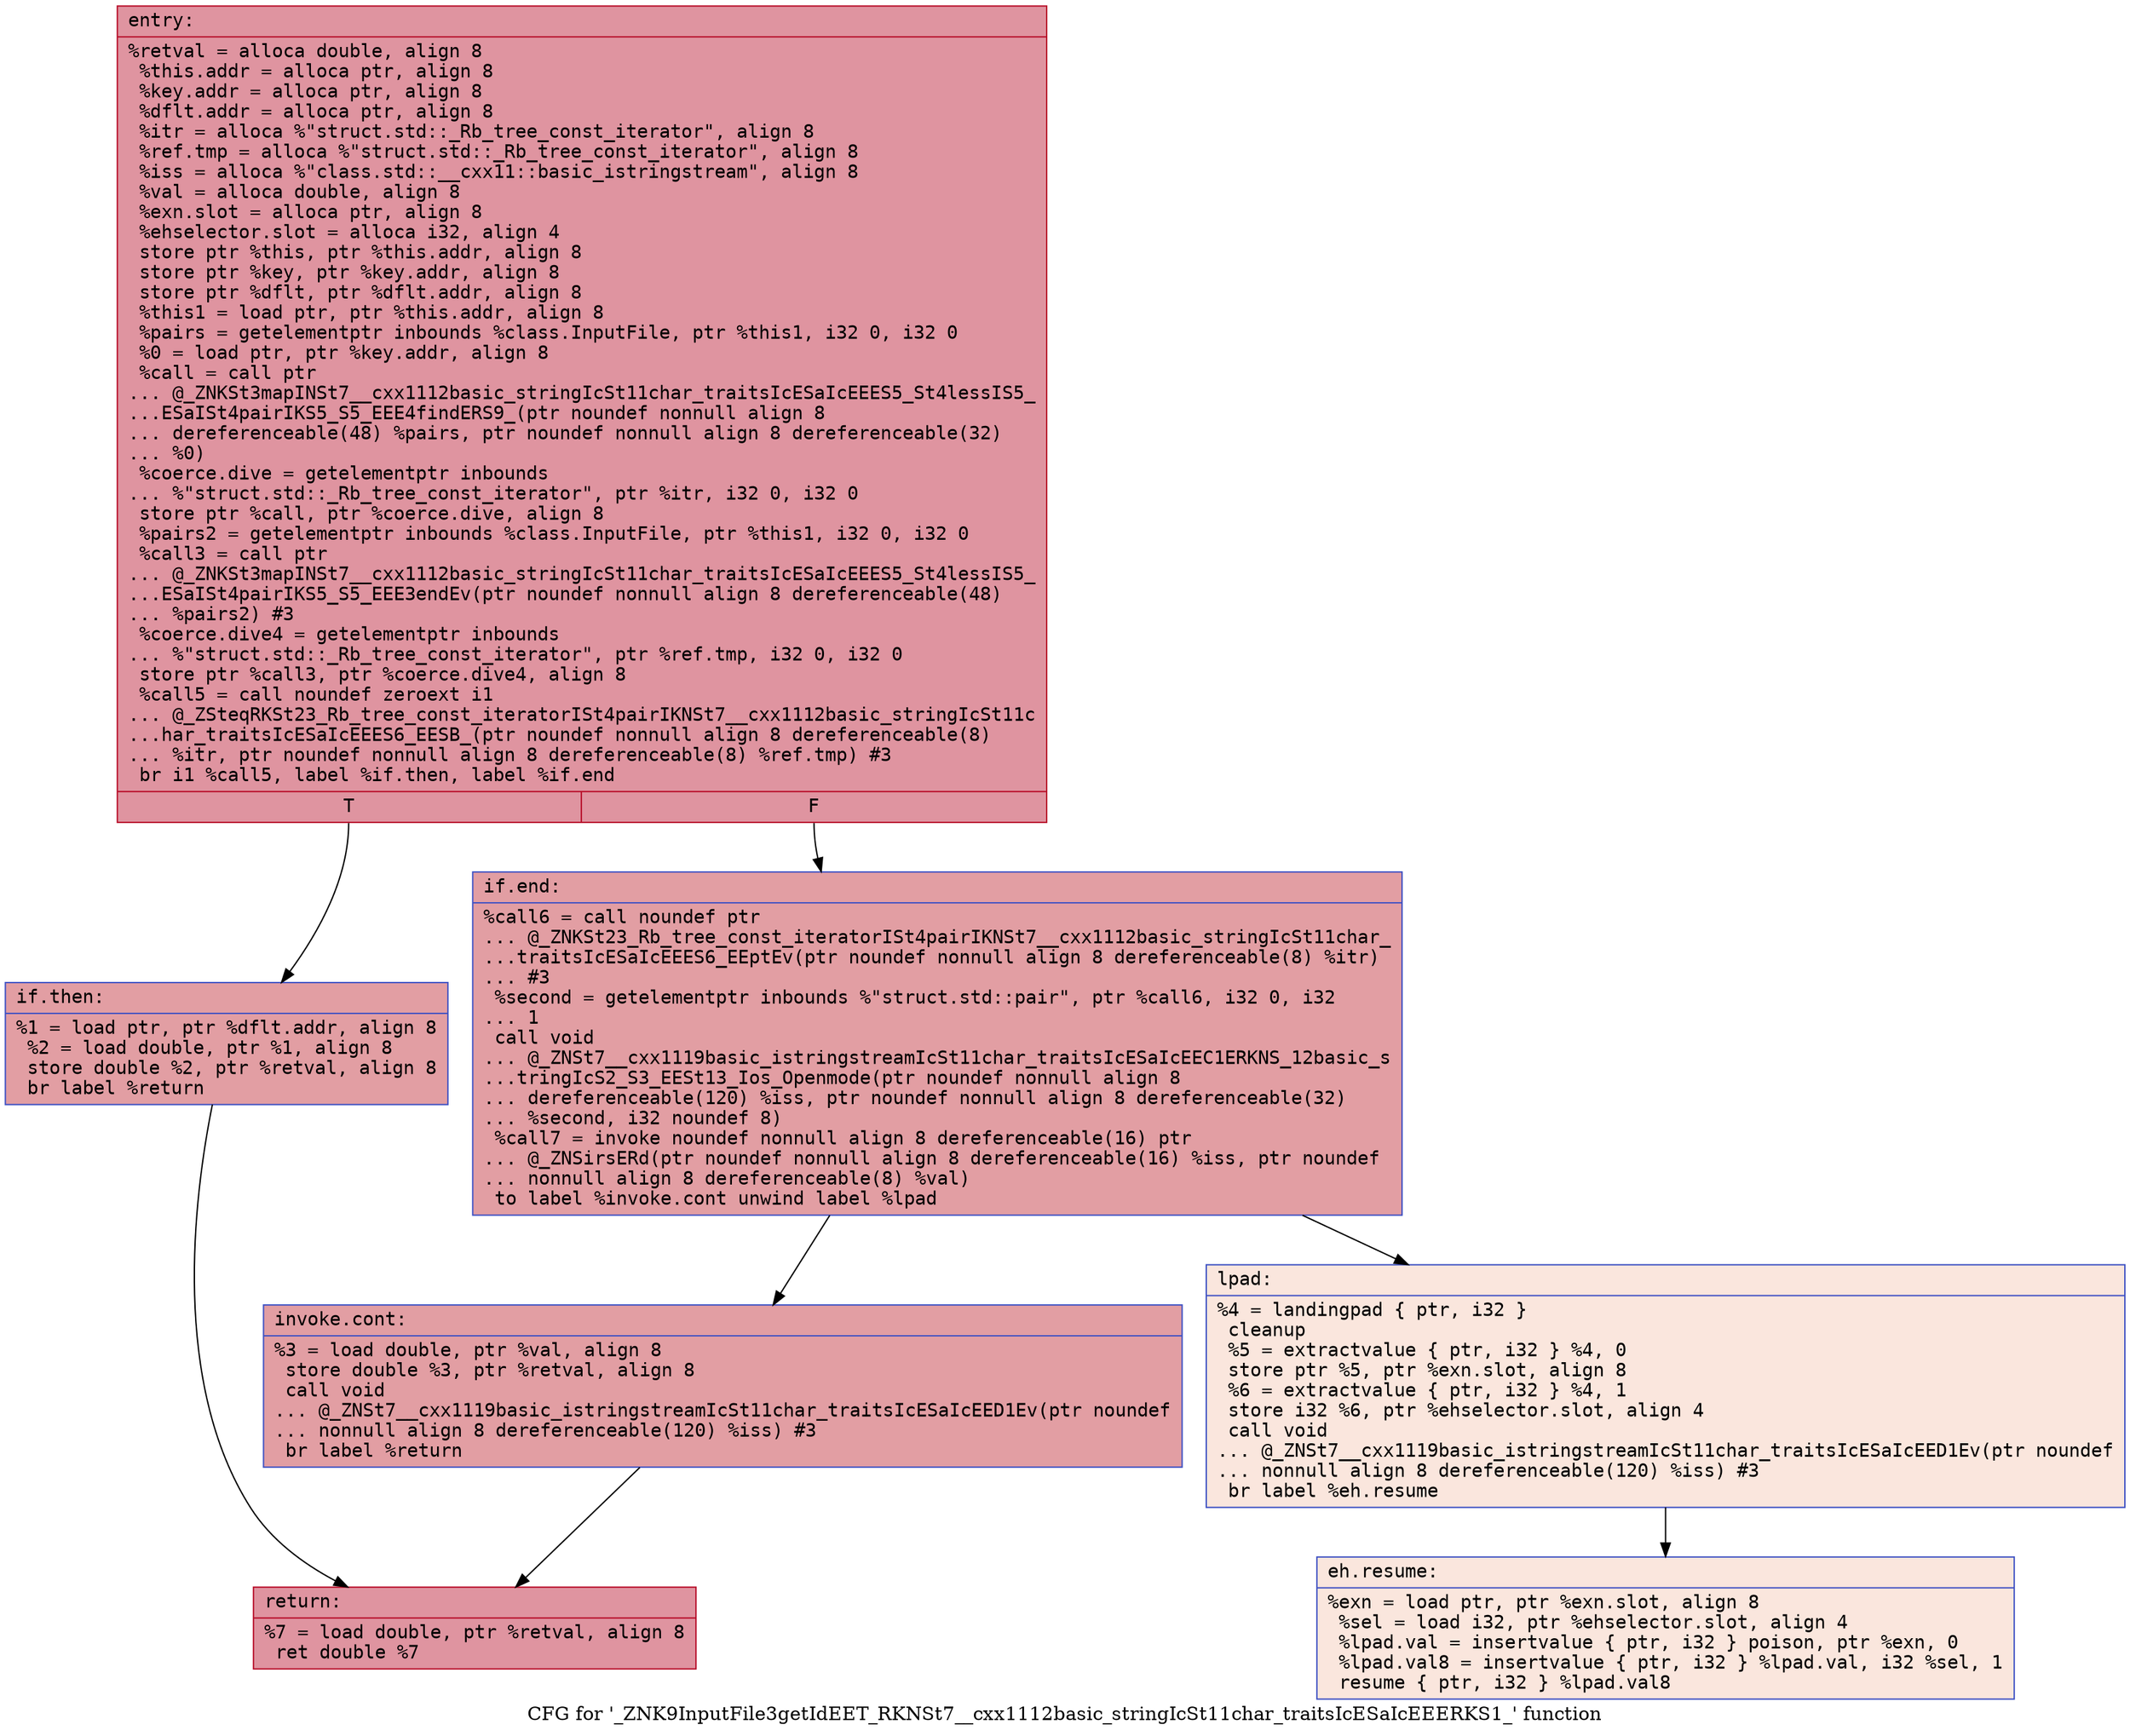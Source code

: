 digraph "CFG for '_ZNK9InputFile3getIdEET_RKNSt7__cxx1112basic_stringIcSt11char_traitsIcESaIcEEERKS1_' function" {
	label="CFG for '_ZNK9InputFile3getIdEET_RKNSt7__cxx1112basic_stringIcSt11char_traitsIcESaIcEEERKS1_' function";

	Node0x55cf47c250a0 [shape=record,color="#b70d28ff", style=filled, fillcolor="#b70d2870" fontname="Courier",label="{entry:\l|  %retval = alloca double, align 8\l  %this.addr = alloca ptr, align 8\l  %key.addr = alloca ptr, align 8\l  %dflt.addr = alloca ptr, align 8\l  %itr = alloca %\"struct.std::_Rb_tree_const_iterator\", align 8\l  %ref.tmp = alloca %\"struct.std::_Rb_tree_const_iterator\", align 8\l  %iss = alloca %\"class.std::__cxx11::basic_istringstream\", align 8\l  %val = alloca double, align 8\l  %exn.slot = alloca ptr, align 8\l  %ehselector.slot = alloca i32, align 4\l  store ptr %this, ptr %this.addr, align 8\l  store ptr %key, ptr %key.addr, align 8\l  store ptr %dflt, ptr %dflt.addr, align 8\l  %this1 = load ptr, ptr %this.addr, align 8\l  %pairs = getelementptr inbounds %class.InputFile, ptr %this1, i32 0, i32 0\l  %0 = load ptr, ptr %key.addr, align 8\l  %call = call ptr\l... @_ZNKSt3mapINSt7__cxx1112basic_stringIcSt11char_traitsIcESaIcEEES5_St4lessIS5_\l...ESaISt4pairIKS5_S5_EEE4findERS9_(ptr noundef nonnull align 8\l... dereferenceable(48) %pairs, ptr noundef nonnull align 8 dereferenceable(32)\l... %0)\l  %coerce.dive = getelementptr inbounds\l... %\"struct.std::_Rb_tree_const_iterator\", ptr %itr, i32 0, i32 0\l  store ptr %call, ptr %coerce.dive, align 8\l  %pairs2 = getelementptr inbounds %class.InputFile, ptr %this1, i32 0, i32 0\l  %call3 = call ptr\l... @_ZNKSt3mapINSt7__cxx1112basic_stringIcSt11char_traitsIcESaIcEEES5_St4lessIS5_\l...ESaISt4pairIKS5_S5_EEE3endEv(ptr noundef nonnull align 8 dereferenceable(48)\l... %pairs2) #3\l  %coerce.dive4 = getelementptr inbounds\l... %\"struct.std::_Rb_tree_const_iterator\", ptr %ref.tmp, i32 0, i32 0\l  store ptr %call3, ptr %coerce.dive4, align 8\l  %call5 = call noundef zeroext i1\l... @_ZSteqRKSt23_Rb_tree_const_iteratorISt4pairIKNSt7__cxx1112basic_stringIcSt11c\l...har_traitsIcESaIcEEES6_EESB_(ptr noundef nonnull align 8 dereferenceable(8)\l... %itr, ptr noundef nonnull align 8 dereferenceable(8) %ref.tmp) #3\l  br i1 %call5, label %if.then, label %if.end\l|{<s0>T|<s1>F}}"];
	Node0x55cf47c250a0:s0 -> Node0x55cf47c26520[tooltip="entry -> if.then\nProbability 50.00%" ];
	Node0x55cf47c250a0:s1 -> Node0x55cf47c26570[tooltip="entry -> if.end\nProbability 50.00%" ];
	Node0x55cf47c26520 [shape=record,color="#3d50c3ff", style=filled, fillcolor="#be242e70" fontname="Courier",label="{if.then:\l|  %1 = load ptr, ptr %dflt.addr, align 8\l  %2 = load double, ptr %1, align 8\l  store double %2, ptr %retval, align 8\l  br label %return\l}"];
	Node0x55cf47c26520 -> Node0x55cf47c26730[tooltip="if.then -> return\nProbability 100.00%" ];
	Node0x55cf47c26570 [shape=record,color="#3d50c3ff", style=filled, fillcolor="#be242e70" fontname="Courier",label="{if.end:\l|  %call6 = call noundef ptr\l... @_ZNKSt23_Rb_tree_const_iteratorISt4pairIKNSt7__cxx1112basic_stringIcSt11char_\l...traitsIcESaIcEEES6_EEptEv(ptr noundef nonnull align 8 dereferenceable(8) %itr)\l... #3\l  %second = getelementptr inbounds %\"struct.std::pair\", ptr %call6, i32 0, i32\l... 1\l  call void\l... @_ZNSt7__cxx1119basic_istringstreamIcSt11char_traitsIcESaIcEEC1ERKNS_12basic_s\l...tringIcS2_S3_EESt13_Ios_Openmode(ptr noundef nonnull align 8\l... dereferenceable(120) %iss, ptr noundef nonnull align 8 dereferenceable(32)\l... %second, i32 noundef 8)\l  %call7 = invoke noundef nonnull align 8 dereferenceable(16) ptr\l... @_ZNSirsERd(ptr noundef nonnull align 8 dereferenceable(16) %iss, ptr noundef\l... nonnull align 8 dereferenceable(8) %val)\l          to label %invoke.cont unwind label %lpad\l}"];
	Node0x55cf47c26570 -> Node0x55cf47c26dd0[tooltip="if.end -> invoke.cont\nProbability 100.00%" ];
	Node0x55cf47c26570 -> Node0x55cf47c26e20[tooltip="if.end -> lpad\nProbability 0.00%" ];
	Node0x55cf47c26dd0 [shape=record,color="#3d50c3ff", style=filled, fillcolor="#be242e70" fontname="Courier",label="{invoke.cont:\l|  %3 = load double, ptr %val, align 8\l  store double %3, ptr %retval, align 8\l  call void\l... @_ZNSt7__cxx1119basic_istringstreamIcSt11char_traitsIcESaIcEED1Ev(ptr noundef\l... nonnull align 8 dereferenceable(120) %iss) #3\l  br label %return\l}"];
	Node0x55cf47c26dd0 -> Node0x55cf47c26730[tooltip="invoke.cont -> return\nProbability 100.00%" ];
	Node0x55cf47c26e20 [shape=record,color="#3d50c3ff", style=filled, fillcolor="#f3c7b170" fontname="Courier",label="{lpad:\l|  %4 = landingpad \{ ptr, i32 \}\l          cleanup\l  %5 = extractvalue \{ ptr, i32 \} %4, 0\l  store ptr %5, ptr %exn.slot, align 8\l  %6 = extractvalue \{ ptr, i32 \} %4, 1\l  store i32 %6, ptr %ehselector.slot, align 4\l  call void\l... @_ZNSt7__cxx1119basic_istringstreamIcSt11char_traitsIcESaIcEED1Ev(ptr noundef\l... nonnull align 8 dereferenceable(120) %iss) #3\l  br label %eh.resume\l}"];
	Node0x55cf47c26e20 -> Node0x55cf47c27080[tooltip="lpad -> eh.resume\nProbability 100.00%" ];
	Node0x55cf47c26730 [shape=record,color="#b70d28ff", style=filled, fillcolor="#b70d2870" fontname="Courier",label="{return:\l|  %7 = load double, ptr %retval, align 8\l  ret double %7\l}"];
	Node0x55cf47c27080 [shape=record,color="#3d50c3ff", style=filled, fillcolor="#f3c7b170" fontname="Courier",label="{eh.resume:\l|  %exn = load ptr, ptr %exn.slot, align 8\l  %sel = load i32, ptr %ehselector.slot, align 4\l  %lpad.val = insertvalue \{ ptr, i32 \} poison, ptr %exn, 0\l  %lpad.val8 = insertvalue \{ ptr, i32 \} %lpad.val, i32 %sel, 1\l  resume \{ ptr, i32 \} %lpad.val8\l}"];
}
